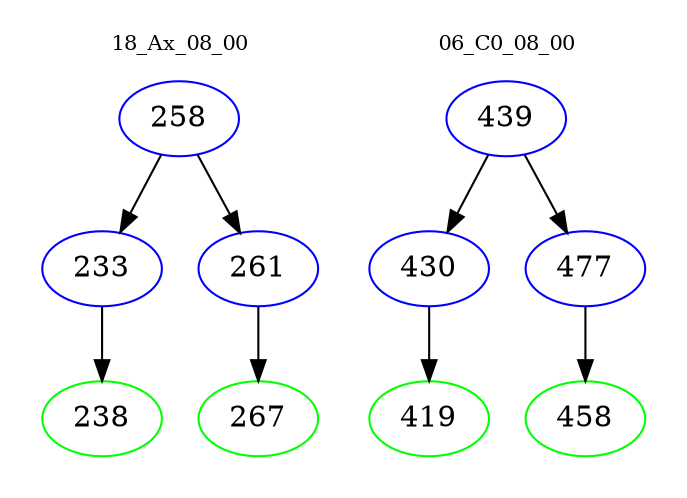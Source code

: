digraph{
subgraph cluster_0 {
color = white
label = "18_Ax_08_00";
fontsize=10;
T0_258 [label="258", color="blue"]
T0_258 -> T0_233 [color="black"]
T0_233 [label="233", color="blue"]
T0_233 -> T0_238 [color="black"]
T0_238 [label="238", color="green"]
T0_258 -> T0_261 [color="black"]
T0_261 [label="261", color="blue"]
T0_261 -> T0_267 [color="black"]
T0_267 [label="267", color="green"]
}
subgraph cluster_1 {
color = white
label = "06_C0_08_00";
fontsize=10;
T1_439 [label="439", color="blue"]
T1_439 -> T1_430 [color="black"]
T1_430 [label="430", color="blue"]
T1_430 -> T1_419 [color="black"]
T1_419 [label="419", color="green"]
T1_439 -> T1_477 [color="black"]
T1_477 [label="477", color="blue"]
T1_477 -> T1_458 [color="black"]
T1_458 [label="458", color="green"]
}
}
